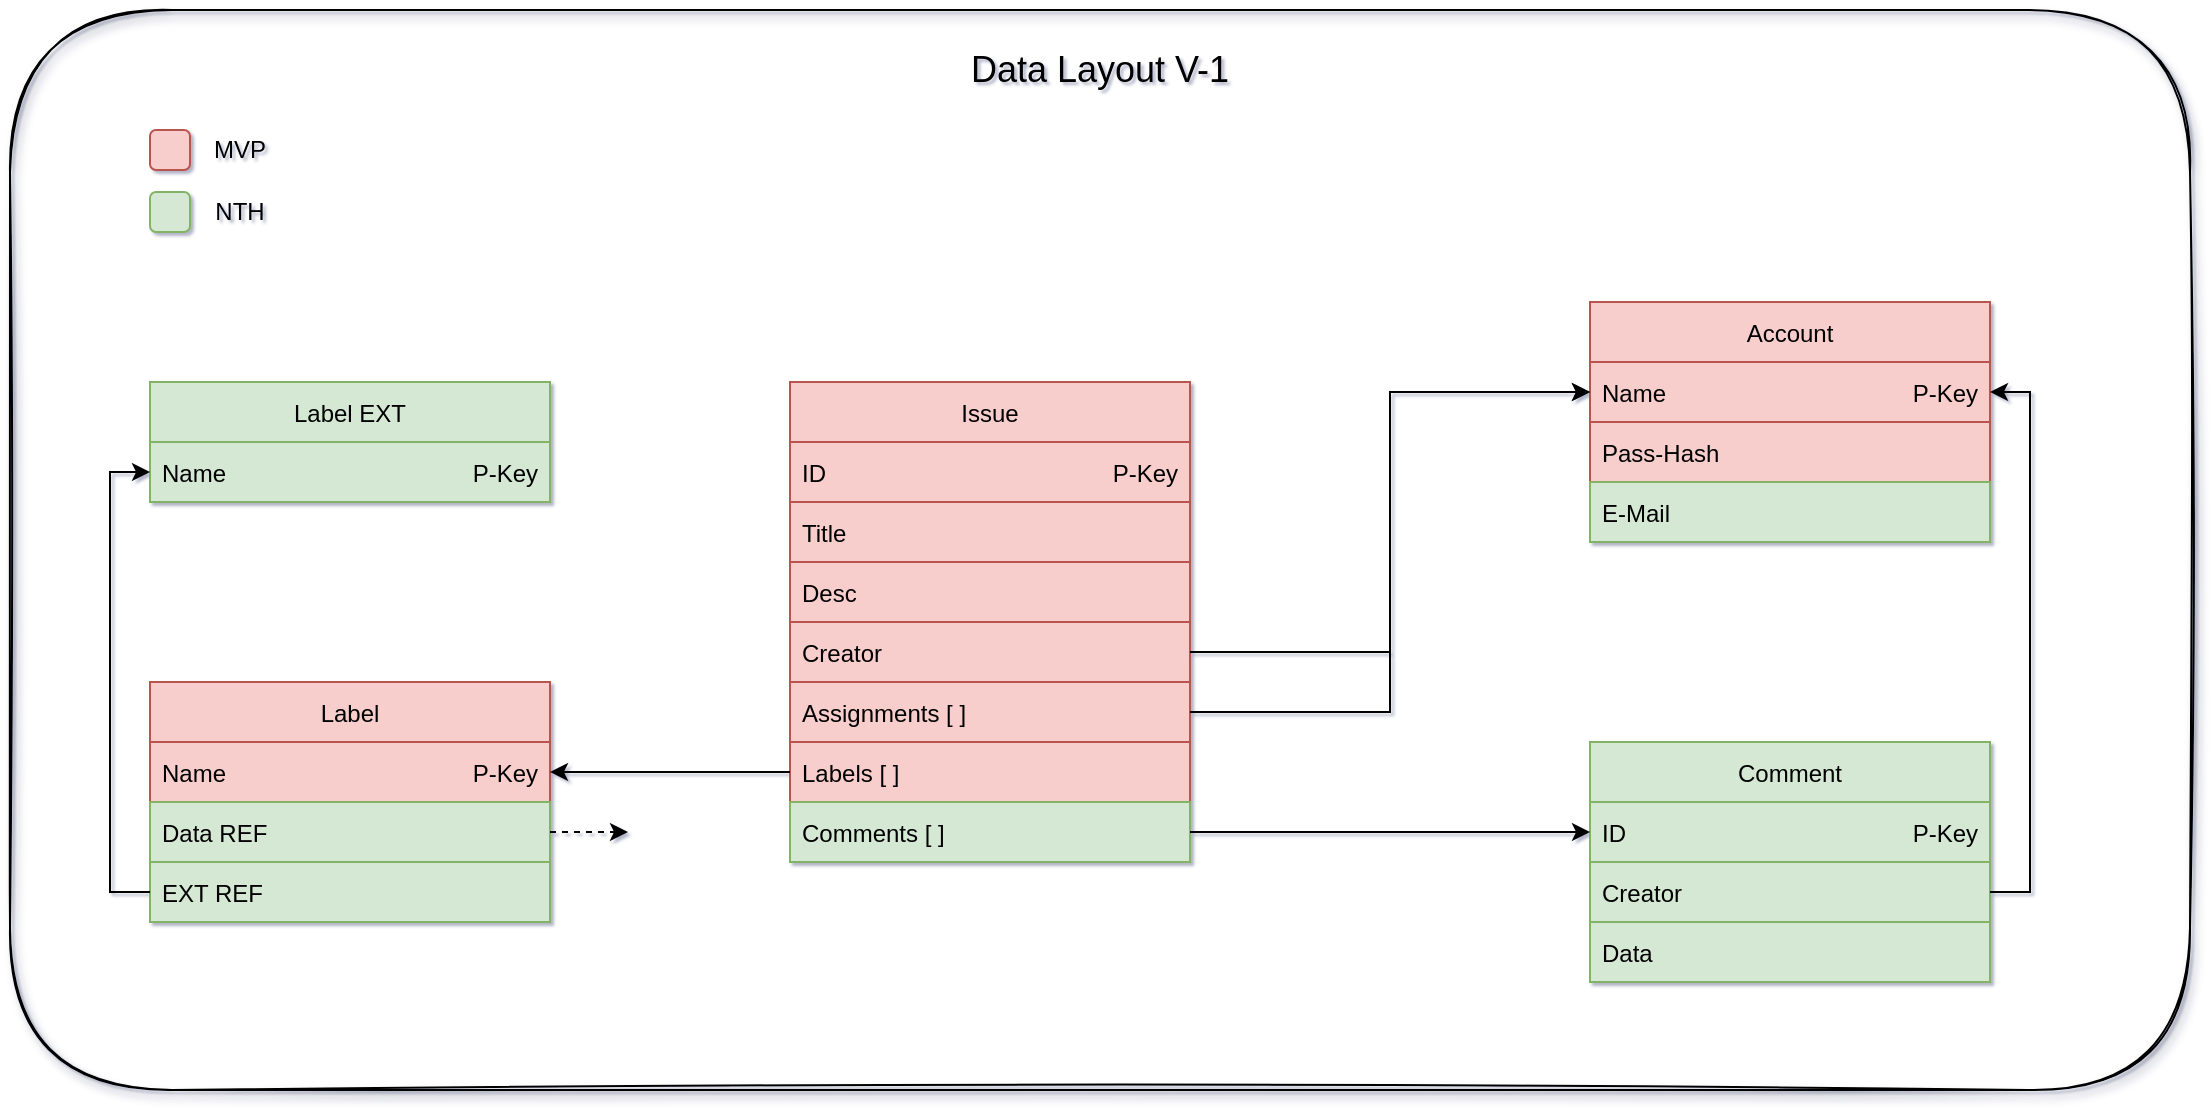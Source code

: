 <mxfile version="20.3.0" type="device"><diagram id="ikag5fUbpsoQiSQibrZU" name="Seite-1"><mxGraphModel dx="1910" dy="1088" grid="1" gridSize="10" guides="1" tooltips="1" connect="1" arrows="1" fold="1" page="0" pageScale="1" pageWidth="827" pageHeight="1169" math="0" shadow="1"><root><mxCell id="0"/><mxCell id="1" parent="0"/><mxCell id="mYfxxWCHPtXtUZ4lxoGE-47" value="" style="rounded=1;whiteSpace=wrap;html=1;hachureGap=4;fontFamily=Architects Daughter;fontSource=https%3A%2F%2Ffonts.googleapis.com%2Fcss%3Ffamily%3DArchitects%2BDaughter;fontSize=20;glass=0;sketch=1;shadow=1;fillColor=none;movable=0;resizable=1;pointerEvents=0;" vertex="1" parent="1"><mxGeometry x="-310" y="-20" width="1090" height="540" as="geometry"/></mxCell><mxCell id="mYfxxWCHPtXtUZ4lxoGE-2" value="Account" style="swimlane;fontStyle=0;childLayout=stackLayout;horizontal=1;startSize=30;horizontalStack=0;resizeParent=1;resizeParentMax=0;resizeLast=0;collapsible=1;marginBottom=0;swimlaneFillColor=default;fillColor=#f8cecc;strokeColor=#b85450;" vertex="1" parent="1"><mxGeometry x="480" y="126" width="200" height="120" as="geometry"/></mxCell><mxCell id="mYfxxWCHPtXtUZ4lxoGE-3" value="Name                                     P-Key" style="text;strokeColor=#b85450;fillColor=#f8cecc;align=left;verticalAlign=middle;spacingLeft=4;spacingRight=4;overflow=hidden;points=[[0,0.5],[1,0.5]];portConstraint=eastwest;rotatable=0;" vertex="1" parent="mYfxxWCHPtXtUZ4lxoGE-2"><mxGeometry y="30" width="200" height="30" as="geometry"/></mxCell><mxCell id="mYfxxWCHPtXtUZ4lxoGE-5" value="Pass-Hash" style="text;strokeColor=#b85450;fillColor=#f8cecc;align=left;verticalAlign=middle;spacingLeft=4;spacingRight=4;overflow=hidden;points=[[0,0.5],[1,0.5]];portConstraint=eastwest;rotatable=0;" vertex="1" parent="mYfxxWCHPtXtUZ4lxoGE-2"><mxGeometry y="60" width="200" height="30" as="geometry"/></mxCell><mxCell id="mYfxxWCHPtXtUZ4lxoGE-4" value="E-Mail" style="text;strokeColor=#82b366;fillColor=#d5e8d4;align=left;verticalAlign=middle;spacingLeft=4;spacingRight=4;overflow=hidden;points=[[0,0.5],[1,0.5]];portConstraint=eastwest;rotatable=0;" vertex="1" parent="mYfxxWCHPtXtUZ4lxoGE-2"><mxGeometry y="90" width="200" height="30" as="geometry"/></mxCell><mxCell id="mYfxxWCHPtXtUZ4lxoGE-10" value="Issue" style="swimlane;fontStyle=0;childLayout=stackLayout;horizontal=1;startSize=30;horizontalStack=0;resizeParent=1;resizeParentMax=0;resizeLast=0;collapsible=1;marginBottom=0;swimlaneFillColor=default;fillColor=#f8cecc;strokeColor=#b85450;" vertex="1" parent="1"><mxGeometry x="80" y="166" width="200" height="240" as="geometry"/></mxCell><mxCell id="mYfxxWCHPtXtUZ4lxoGE-11" value="ID                                           P-Key" style="text;strokeColor=#b85450;fillColor=#f8cecc;align=left;verticalAlign=middle;spacingLeft=4;spacingRight=4;overflow=hidden;points=[[0,0.5],[1,0.5]];portConstraint=eastwest;rotatable=0;" vertex="1" parent="mYfxxWCHPtXtUZ4lxoGE-10"><mxGeometry y="30" width="200" height="30" as="geometry"/></mxCell><mxCell id="mYfxxWCHPtXtUZ4lxoGE-12" value="Title" style="text;strokeColor=#b85450;fillColor=#f8cecc;align=left;verticalAlign=middle;spacingLeft=4;spacingRight=4;overflow=hidden;points=[[0,0.5],[1,0.5]];portConstraint=eastwest;rotatable=0;" vertex="1" parent="mYfxxWCHPtXtUZ4lxoGE-10"><mxGeometry y="60" width="200" height="30" as="geometry"/></mxCell><mxCell id="mYfxxWCHPtXtUZ4lxoGE-13" value="Desc" style="text;strokeColor=#b85450;fillColor=#f8cecc;align=left;verticalAlign=middle;spacingLeft=4;spacingRight=4;overflow=hidden;points=[[0,0.5],[1,0.5]];portConstraint=eastwest;rotatable=0;" vertex="1" parent="mYfxxWCHPtXtUZ4lxoGE-10"><mxGeometry y="90" width="200" height="30" as="geometry"/></mxCell><mxCell id="mYfxxWCHPtXtUZ4lxoGE-15" value="Creator" style="text;strokeColor=#b85450;fillColor=#f8cecc;align=left;verticalAlign=middle;spacingLeft=4;spacingRight=4;overflow=hidden;points=[[0,0.5],[1,0.5]];portConstraint=eastwest;rotatable=0;" vertex="1" parent="mYfxxWCHPtXtUZ4lxoGE-10"><mxGeometry y="120" width="200" height="30" as="geometry"/></mxCell><mxCell id="mYfxxWCHPtXtUZ4lxoGE-16" value="Assignments [ ]" style="text;strokeColor=#b85450;fillColor=#f8cecc;align=left;verticalAlign=middle;spacingLeft=4;spacingRight=4;overflow=hidden;points=[[0,0.5],[1,0.5]];portConstraint=eastwest;rotatable=0;" vertex="1" parent="mYfxxWCHPtXtUZ4lxoGE-10"><mxGeometry y="150" width="200" height="30" as="geometry"/></mxCell><mxCell id="mYfxxWCHPtXtUZ4lxoGE-14" value="Labels [ ]" style="text;strokeColor=#b85450;fillColor=#f8cecc;align=left;verticalAlign=middle;spacingLeft=4;spacingRight=4;overflow=hidden;points=[[0,0.5],[1,0.5]];portConstraint=eastwest;rotatable=0;" vertex="1" parent="mYfxxWCHPtXtUZ4lxoGE-10"><mxGeometry y="180" width="200" height="30" as="geometry"/></mxCell><mxCell id="mYfxxWCHPtXtUZ4lxoGE-42" value="Comments [ ]" style="text;strokeColor=#82b366;fillColor=#d5e8d4;align=left;verticalAlign=middle;spacingLeft=4;spacingRight=4;overflow=hidden;points=[[0,0.5],[1,0.5]];portConstraint=eastwest;rotatable=0;" vertex="1" parent="mYfxxWCHPtXtUZ4lxoGE-10"><mxGeometry y="210" width="200" height="30" as="geometry"/></mxCell><mxCell id="mYfxxWCHPtXtUZ4lxoGE-17" value="Label" style="swimlane;fontStyle=0;childLayout=stackLayout;horizontal=1;startSize=30;horizontalStack=0;resizeParent=1;resizeParentMax=0;resizeLast=0;collapsible=1;marginBottom=0;swimlaneFillColor=default;fillColor=#f8cecc;strokeColor=#b85450;" vertex="1" parent="1"><mxGeometry x="-240" y="316" width="200" height="120" as="geometry"/></mxCell><mxCell id="mYfxxWCHPtXtUZ4lxoGE-18" value="Name                                     P-Key" style="text;strokeColor=#b85450;fillColor=#f8cecc;align=left;verticalAlign=middle;spacingLeft=4;spacingRight=4;overflow=hidden;points=[[0,0.5],[1,0.5]];portConstraint=eastwest;rotatable=0;" vertex="1" parent="mYfxxWCHPtXtUZ4lxoGE-17"><mxGeometry y="30" width="200" height="30" as="geometry"/></mxCell><mxCell id="mYfxxWCHPtXtUZ4lxoGE-49" value="Data REF" style="text;strokeColor=#82b366;fillColor=#d5e8d4;align=left;verticalAlign=middle;spacingLeft=4;spacingRight=4;overflow=hidden;points=[[0,0.5],[1,0.5]];portConstraint=eastwest;rotatable=0;" vertex="1" parent="mYfxxWCHPtXtUZ4lxoGE-17"><mxGeometry y="60" width="200" height="30" as="geometry"/></mxCell><mxCell id="mYfxxWCHPtXtUZ4lxoGE-19" value="EXT REF" style="text;strokeColor=#82b366;fillColor=#d5e8d4;align=left;verticalAlign=middle;spacingLeft=4;spacingRight=4;overflow=hidden;points=[[0,0.5],[1,0.5]];portConstraint=eastwest;rotatable=0;" vertex="1" parent="mYfxxWCHPtXtUZ4lxoGE-17"><mxGeometry y="90" width="200" height="30" as="geometry"/></mxCell><mxCell id="mYfxxWCHPtXtUZ4lxoGE-23" style="edgeStyle=orthogonalEdgeStyle;rounded=0;orthogonalLoop=1;jettySize=auto;html=1;exitX=0;exitY=0.5;exitDx=0;exitDy=0;entryX=1;entryY=0.5;entryDx=0;entryDy=0;" edge="1" parent="1" source="mYfxxWCHPtXtUZ4lxoGE-14" target="mYfxxWCHPtXtUZ4lxoGE-18"><mxGeometry relative="1" as="geometry"/></mxCell><mxCell id="mYfxxWCHPtXtUZ4lxoGE-24" style="edgeStyle=orthogonalEdgeStyle;rounded=0;orthogonalLoop=1;jettySize=auto;html=1;exitX=1;exitY=0.5;exitDx=0;exitDy=0;entryX=0;entryY=0.5;entryDx=0;entryDy=0;" edge="1" parent="1" source="mYfxxWCHPtXtUZ4lxoGE-15" target="mYfxxWCHPtXtUZ4lxoGE-3"><mxGeometry relative="1" as="geometry"/></mxCell><mxCell id="mYfxxWCHPtXtUZ4lxoGE-25" style="edgeStyle=orthogonalEdgeStyle;rounded=0;orthogonalLoop=1;jettySize=auto;html=1;exitX=1;exitY=0.5;exitDx=0;exitDy=0;entryX=0;entryY=0.5;entryDx=0;entryDy=0;" edge="1" parent="1" source="mYfxxWCHPtXtUZ4lxoGE-16" target="mYfxxWCHPtXtUZ4lxoGE-3"><mxGeometry relative="1" as="geometry"/></mxCell><mxCell id="mYfxxWCHPtXtUZ4lxoGE-26" value="Label EXT" style="swimlane;fontStyle=0;childLayout=stackLayout;horizontal=1;startSize=30;horizontalStack=0;resizeParent=1;resizeParentMax=0;resizeLast=0;collapsible=1;marginBottom=0;swimlaneFillColor=default;fillColor=#d5e8d4;strokeColor=#82b366;" vertex="1" parent="1"><mxGeometry x="-240" y="166" width="200" height="60" as="geometry"/></mxCell><mxCell id="mYfxxWCHPtXtUZ4lxoGE-27" value="Name                                     P-Key" style="text;strokeColor=#82b366;fillColor=#d5e8d4;align=left;verticalAlign=middle;spacingLeft=4;spacingRight=4;overflow=hidden;points=[[0,0.5],[1,0.5]];portConstraint=eastwest;rotatable=0;" vertex="1" parent="mYfxxWCHPtXtUZ4lxoGE-26"><mxGeometry y="30" width="200" height="30" as="geometry"/></mxCell><mxCell id="mYfxxWCHPtXtUZ4lxoGE-29" style="edgeStyle=orthogonalEdgeStyle;rounded=0;orthogonalLoop=1;jettySize=auto;html=1;exitX=0;exitY=0.5;exitDx=0;exitDy=0;entryX=0;entryY=0.5;entryDx=0;entryDy=0;" edge="1" parent="1" source="mYfxxWCHPtXtUZ4lxoGE-19" target="mYfxxWCHPtXtUZ4lxoGE-27"><mxGeometry relative="1" as="geometry"/></mxCell><mxCell id="mYfxxWCHPtXtUZ4lxoGE-34" value="Comment" style="swimlane;fontStyle=0;childLayout=stackLayout;horizontal=1;startSize=30;horizontalStack=0;resizeParent=1;resizeParentMax=0;resizeLast=0;collapsible=1;marginBottom=0;swimlaneFillColor=default;fillColor=#d5e8d4;strokeColor=#82b366;" vertex="1" parent="1"><mxGeometry x="480" y="346" width="200" height="120" as="geometry"/></mxCell><mxCell id="mYfxxWCHPtXtUZ4lxoGE-35" value="ID                                           P-Key" style="text;strokeColor=#82b366;fillColor=#d5e8d4;align=left;verticalAlign=middle;spacingLeft=4;spacingRight=4;overflow=hidden;points=[[0,0.5],[1,0.5]];portConstraint=eastwest;rotatable=0;" vertex="1" parent="mYfxxWCHPtXtUZ4lxoGE-34"><mxGeometry y="30" width="200" height="30" as="geometry"/></mxCell><mxCell id="mYfxxWCHPtXtUZ4lxoGE-36" value="Creator" style="text;strokeColor=#82b366;fillColor=#d5e8d4;align=left;verticalAlign=middle;spacingLeft=4;spacingRight=4;overflow=hidden;points=[[0,0.5],[1,0.5]];portConstraint=eastwest;rotatable=0;" vertex="1" parent="mYfxxWCHPtXtUZ4lxoGE-34"><mxGeometry y="60" width="200" height="30" as="geometry"/></mxCell><mxCell id="mYfxxWCHPtXtUZ4lxoGE-37" value="Data" style="text;strokeColor=#82b366;fillColor=#d5e8d4;align=left;verticalAlign=middle;spacingLeft=4;spacingRight=4;overflow=hidden;points=[[0,0.5],[1,0.5]];portConstraint=eastwest;rotatable=0;" vertex="1" parent="mYfxxWCHPtXtUZ4lxoGE-34"><mxGeometry y="90" width="200" height="30" as="geometry"/></mxCell><mxCell id="mYfxxWCHPtXtUZ4lxoGE-38" value="" style="rounded=1;whiteSpace=wrap;html=1;strokeColor=#b85450;fillColor=#f8cecc;" vertex="1" parent="1"><mxGeometry x="-240" y="40" width="20" height="20" as="geometry"/></mxCell><mxCell id="mYfxxWCHPtXtUZ4lxoGE-39" value="MVP" style="text;html=1;strokeColor=none;fillColor=none;align=center;verticalAlign=middle;whiteSpace=wrap;rounded=0;" vertex="1" parent="1"><mxGeometry x="-220" y="40" width="50" height="20" as="geometry"/></mxCell><mxCell id="mYfxxWCHPtXtUZ4lxoGE-40" value="" style="rounded=1;whiteSpace=wrap;html=1;strokeColor=#82b366;fillColor=#d5e8d4;" vertex="1" parent="1"><mxGeometry x="-240" y="71" width="20" height="20" as="geometry"/></mxCell><mxCell id="mYfxxWCHPtXtUZ4lxoGE-41" value="NTH" style="text;html=1;strokeColor=none;fillColor=none;align=center;verticalAlign=middle;whiteSpace=wrap;rounded=0;" vertex="1" parent="1"><mxGeometry x="-220" y="71" width="50" height="20" as="geometry"/></mxCell><mxCell id="mYfxxWCHPtXtUZ4lxoGE-43" style="edgeStyle=orthogonalEdgeStyle;rounded=0;orthogonalLoop=1;jettySize=auto;html=1;exitX=1;exitY=0.5;exitDx=0;exitDy=0;entryX=0;entryY=0.5;entryDx=0;entryDy=0;" edge="1" parent="1" source="mYfxxWCHPtXtUZ4lxoGE-42" target="mYfxxWCHPtXtUZ4lxoGE-35"><mxGeometry relative="1" as="geometry"/></mxCell><mxCell id="mYfxxWCHPtXtUZ4lxoGE-44" style="edgeStyle=orthogonalEdgeStyle;rounded=0;orthogonalLoop=1;jettySize=auto;html=1;exitX=1;exitY=0.5;exitDx=0;exitDy=0;entryX=1;entryY=0.5;entryDx=0;entryDy=0;" edge="1" parent="1" source="mYfxxWCHPtXtUZ4lxoGE-36" target="mYfxxWCHPtXtUZ4lxoGE-3"><mxGeometry relative="1" as="geometry"/></mxCell><mxCell id="mYfxxWCHPtXtUZ4lxoGE-45" value="Data Layout V-1" style="text;html=1;strokeColor=none;fillColor=none;align=center;verticalAlign=middle;whiteSpace=wrap;rounded=0;fontSize=18;" vertex="1" parent="1"><mxGeometry x="-310" y="-20" width="1090" height="60" as="geometry"/></mxCell><mxCell id="mYfxxWCHPtXtUZ4lxoGE-51" style="edgeStyle=orthogonalEdgeStyle;rounded=0;orthogonalLoop=1;jettySize=auto;html=1;exitX=1;exitY=0.5;exitDx=0;exitDy=0;dashed=1;" edge="1" parent="1" source="mYfxxWCHPtXtUZ4lxoGE-49"><mxGeometry relative="1" as="geometry"><mxPoint x="90" y="371" as="sourcePoint"/><mxPoint x="-1" y="391" as="targetPoint"/></mxGeometry></mxCell></root></mxGraphModel></diagram></mxfile>